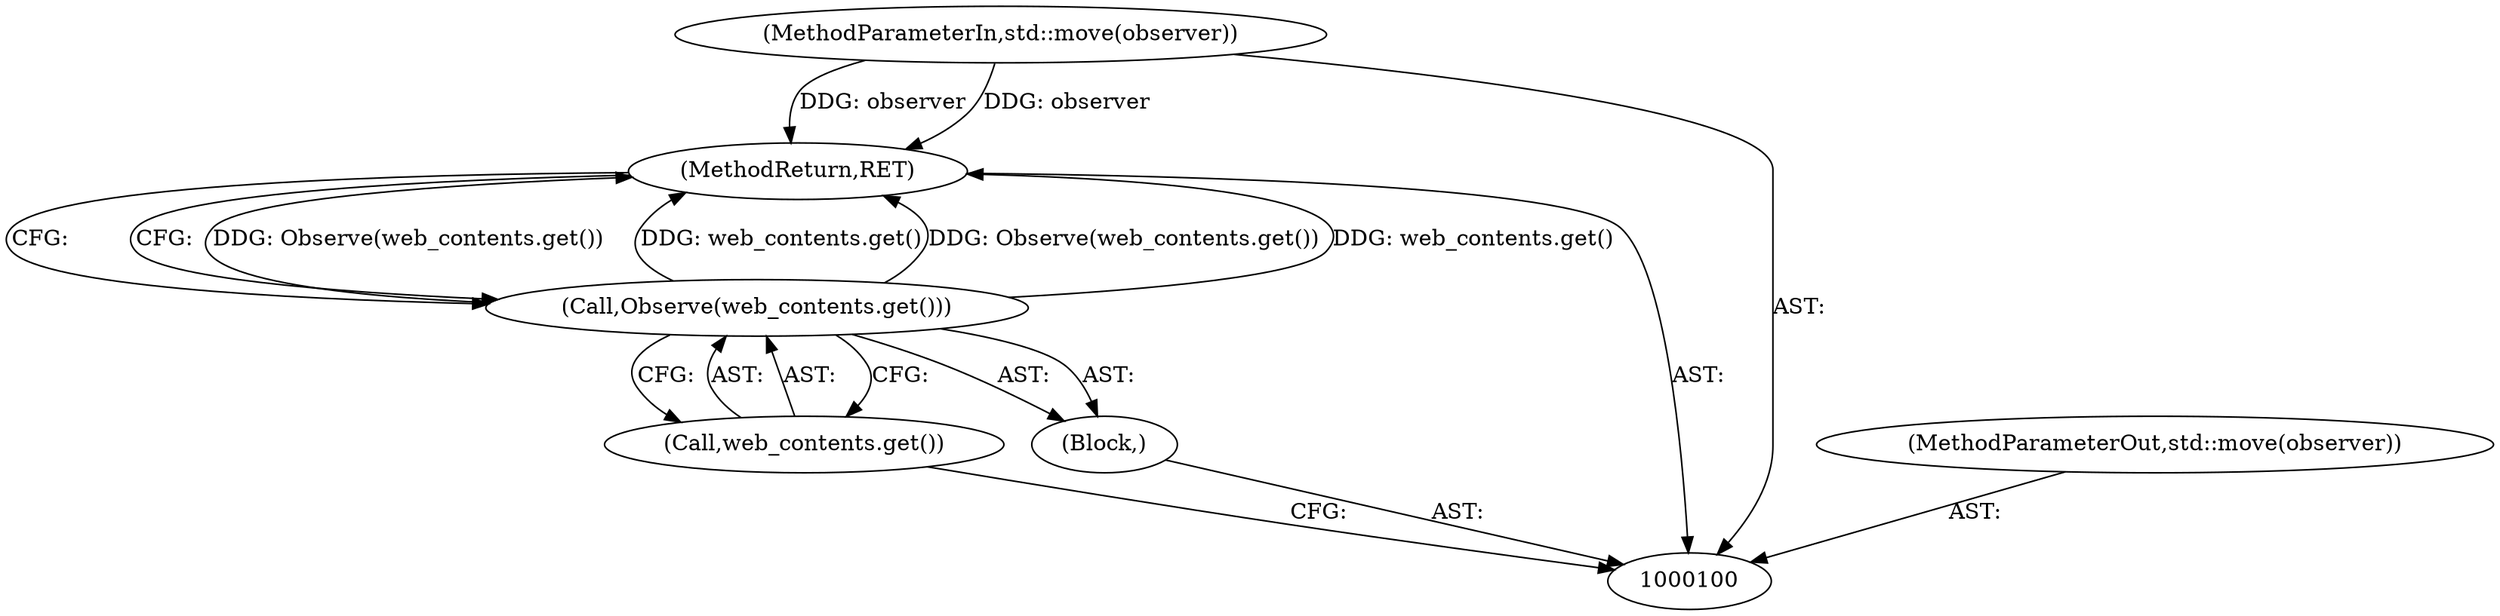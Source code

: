 digraph "1_Chrome_6a60f01228557982e6508c5919cc21fcfddf110b_3" {
"1000105" [label="(MethodReturn,RET)"];
"1000101" [label="(MethodParameterIn,std::move(observer))"];
"1000117" [label="(MethodParameterOut,std::move(observer))"];
"1000102" [label="(Block,)"];
"1000104" [label="(Call,web_contents.get())"];
"1000103" [label="(Call,Observe(web_contents.get()))"];
"1000105" -> "1000100"  [label="AST: "];
"1000105" -> "1000103"  [label="CFG: "];
"1000103" -> "1000105"  [label="DDG: Observe(web_contents.get())"];
"1000103" -> "1000105"  [label="DDG: web_contents.get()"];
"1000101" -> "1000105"  [label="DDG: observer"];
"1000101" -> "1000100"  [label="AST: "];
"1000101" -> "1000105"  [label="DDG: observer"];
"1000117" -> "1000100"  [label="AST: "];
"1000102" -> "1000100"  [label="AST: "];
"1000103" -> "1000102"  [label="AST: "];
"1000104" -> "1000103"  [label="AST: "];
"1000104" -> "1000100"  [label="CFG: "];
"1000103" -> "1000104"  [label="CFG: "];
"1000103" -> "1000102"  [label="AST: "];
"1000103" -> "1000104"  [label="CFG: "];
"1000104" -> "1000103"  [label="AST: "];
"1000105" -> "1000103"  [label="CFG: "];
"1000103" -> "1000105"  [label="DDG: Observe(web_contents.get())"];
"1000103" -> "1000105"  [label="DDG: web_contents.get()"];
}

